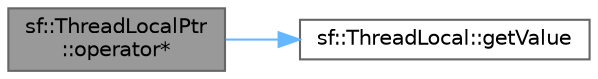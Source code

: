 digraph "sf::ThreadLocalPtr::operator*"
{
 // LATEX_PDF_SIZE
  bgcolor="transparent";
  edge [fontname=Helvetica,fontsize=10,labelfontname=Helvetica,labelfontsize=10];
  node [fontname=Helvetica,fontsize=10,shape=box,height=0.2,width=0.4];
  rankdir="LR";
  Node1 [id="Node000001",label="sf::ThreadLocalPtr\l::operator*",height=0.2,width=0.4,color="gray40", fillcolor="grey60", style="filled", fontcolor="black",tooltip="Overload of unary operator *."];
  Node1 -> Node2 [id="edge1_Node000001_Node000002",color="steelblue1",style="solid",tooltip=" "];
  Node2 [id="Node000002",label="sf::ThreadLocal::getValue",height=0.2,width=0.4,color="grey40", fillcolor="white", style="filled",URL="$classsf_1_1_thread_local.html#a3273f1976f96a838e386937eae33fc21",tooltip="Retrieve the thread-specific value of the variable."];
}
